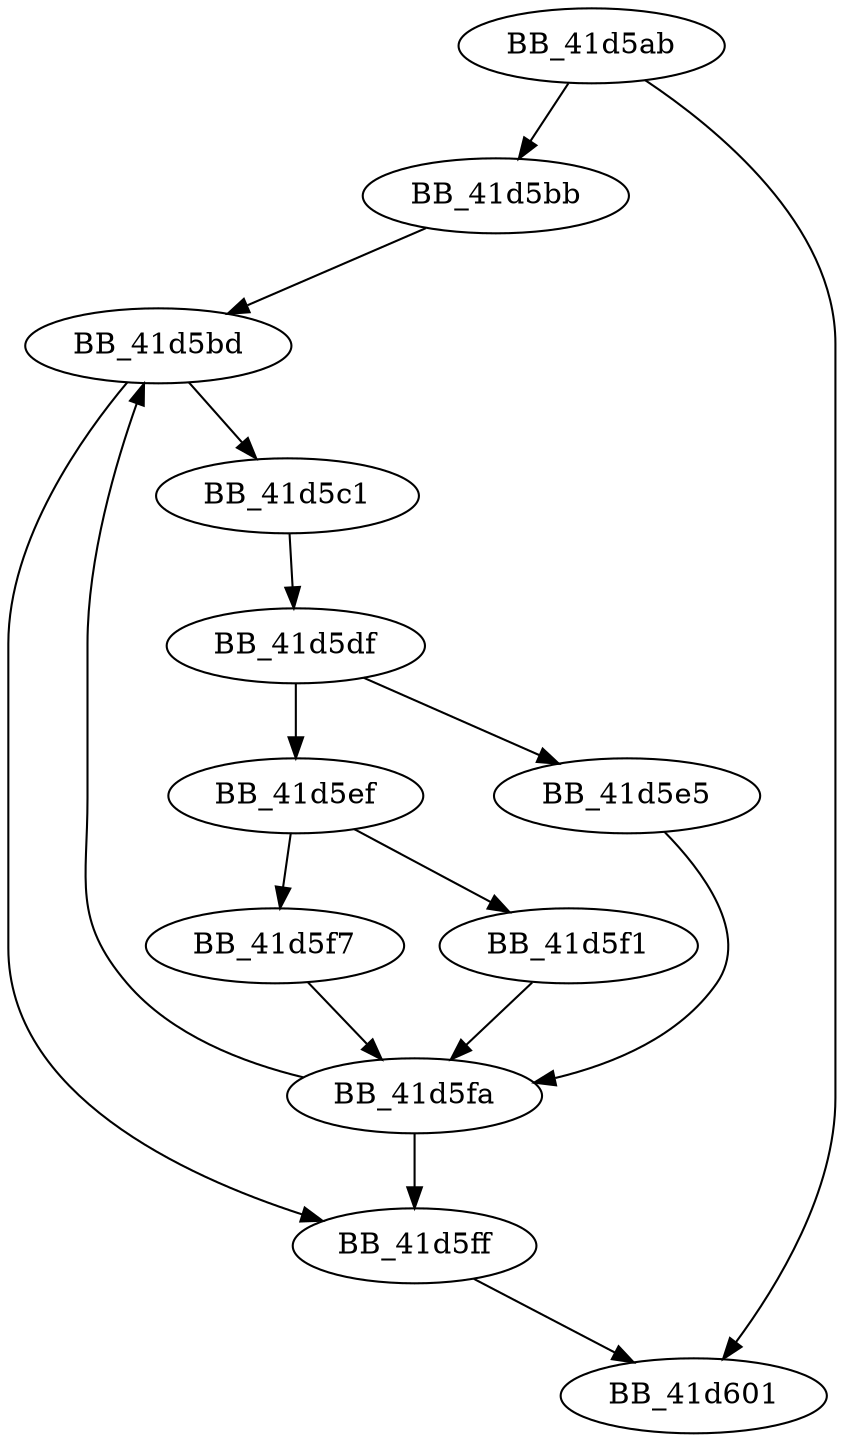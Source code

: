 DiGraph _TranslateName{
BB_41d5ab->BB_41d5bb
BB_41d5ab->BB_41d601
BB_41d5bb->BB_41d5bd
BB_41d5bd->BB_41d5c1
BB_41d5bd->BB_41d5ff
BB_41d5c1->BB_41d5df
BB_41d5df->BB_41d5e5
BB_41d5df->BB_41d5ef
BB_41d5e5->BB_41d5fa
BB_41d5ef->BB_41d5f1
BB_41d5ef->BB_41d5f7
BB_41d5f1->BB_41d5fa
BB_41d5f7->BB_41d5fa
BB_41d5fa->BB_41d5bd
BB_41d5fa->BB_41d5ff
BB_41d5ff->BB_41d601
}

